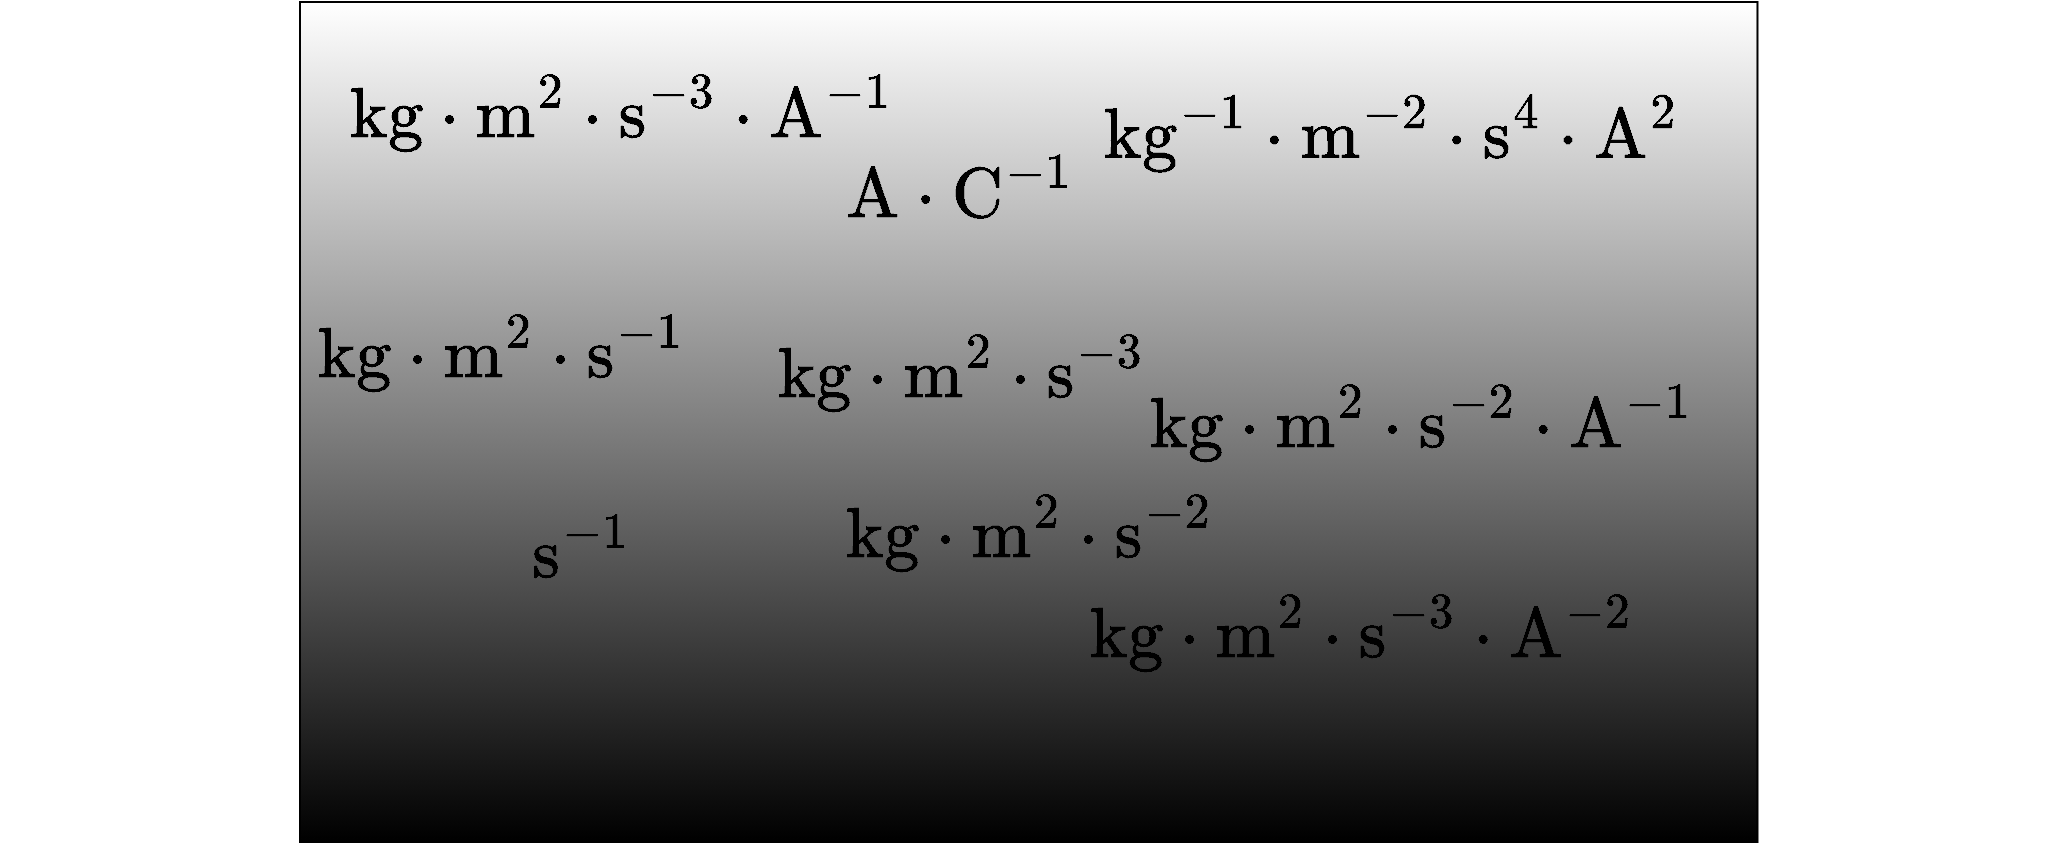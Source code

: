<mxfile version="24.7.17">
  <diagram name="ページ1" id="qOj-iABUYwjQEYT9X83D">
    <mxGraphModel dx="1863" dy="1776" grid="1" gridSize="10" guides="1" tooltips="1" connect="1" arrows="1" fold="1" page="1" pageScale="1" pageWidth="827" pageHeight="1169" math="1" shadow="0">
      <root>
        <mxCell id="0" />
        <mxCell id="1" parent="0" />
        <mxCell id="oDsNhc0ME9R0H4C5H8wn-3" value="" style="rounded=0;whiteSpace=wrap;html=1;gradientColor=default;aspect=fixed;" parent="1" vertex="1">
          <mxGeometry x="-240" y="-80" width="728.74" height="420" as="geometry" />
        </mxCell>
        <mxCell id="oDsNhc0ME9R0H4C5H8wn-6" value="$$\rm{kg\cdot m^2\cdot s^{-1}}$$" style="text;html=1;align=center;verticalAlign=middle;resizable=0;points=[];autosize=1;strokeColor=none;fillColor=none;rotation=0;fontSize=30;" parent="1" vertex="1">
          <mxGeometry x="-370" y="70" width="460" height="50" as="geometry" />
        </mxCell>
        <mxCell id="DyVXIBPduJxvdO734y2P-1" value="$$\rm{A\cdot C^{-1}}$$" style="text;html=1;align=center;verticalAlign=middle;resizable=0;points=[];autosize=1;strokeColor=none;fillColor=none;rotation=0;fontSize=30;" parent="1" vertex="1">
          <mxGeometry x="-75" y="-10" width="330" height="50" as="geometry" />
        </mxCell>
        <mxCell id="DyVXIBPduJxvdO734y2P-2" value="$$\rm{kg\cdot m^2\cdot s^{-2}}\cdot A^{-1}$$" style="text;html=1;align=center;verticalAlign=middle;resizable=0;points=[];autosize=1;strokeColor=none;fillColor=none;rotation=0;fontSize=30;" parent="1" vertex="1">
          <mxGeometry x="10" y="105" width="620" height="50" as="geometry" />
        </mxCell>
        <mxCell id="DyVXIBPduJxvdO734y2P-3" value="$$\rm{kg\cdot m^2\cdot s^{-3}\cdot A^{-1}}$$" style="text;html=1;align=center;verticalAlign=middle;resizable=0;points=[];autosize=1;strokeColor=none;fillColor=none;rotation=0;fontSize=30;" parent="1" vertex="1">
          <mxGeometry x="-390" y="-50" width="620" height="50" as="geometry" />
        </mxCell>
        <mxCell id="DyVXIBPduJxvdO734y2P-4" value="$$\rm{kg^{-1}\cdot m^{-2}\cdot s^{4}\cdot A^2}$$" style="text;html=1;align=center;verticalAlign=middle;resizable=0;points=[];autosize=1;strokeColor=none;fillColor=none;rotation=0;fontSize=30;" parent="1" vertex="1">
          <mxGeometry x="-30" y="-40" width="670" height="50" as="geometry" />
        </mxCell>
        <mxCell id="DyVXIBPduJxvdO734y2P-5" value="$$\rm{kg\cdot m^2\cdot s^{-2}}$$" style="text;html=1;align=center;verticalAlign=middle;resizable=0;points=[];autosize=1;strokeColor=none;fillColor=none;rotation=0;fontSize=30;" parent="1" vertex="1">
          <mxGeometry x="-105.63" y="160" width="460" height="50" as="geometry" />
        </mxCell>
        <mxCell id="DyVXIBPduJxvdO734y2P-7" value="$$\rm{s^{-1}}$$" style="text;html=1;align=center;verticalAlign=middle;resizable=0;points=[];autosize=1;strokeColor=none;fillColor=none;rotation=0;fontSize=30;" parent="1" vertex="1">
          <mxGeometry x="-215" y="170" width="230" height="50" as="geometry" />
        </mxCell>
        <mxCell id="DyVXIBPduJxvdO734y2P-8" value="$$\rm{kg\cdot m^2\cdot s^{-3}}$$" style="text;html=1;align=center;verticalAlign=middle;resizable=0;points=[];autosize=1;strokeColor=none;fillColor=none;rotation=0;fontSize=30;" parent="1" vertex="1">
          <mxGeometry x="-140" y="80" width="460" height="50" as="geometry" />
        </mxCell>
        <mxCell id="DyVXIBPduJxvdO734y2P-9" value="$$\rm{kg\cdot m^2\cdot s^{-3}}\cdot A^{-2}$$" style="text;html=1;align=center;verticalAlign=middle;resizable=0;points=[];autosize=1;strokeColor=none;fillColor=none;rotation=0;fontSize=30;" parent="1" vertex="1">
          <mxGeometry x="-20.0" y="210" width="620" height="50" as="geometry" />
        </mxCell>
      </root>
    </mxGraphModel>
  </diagram>
</mxfile>
